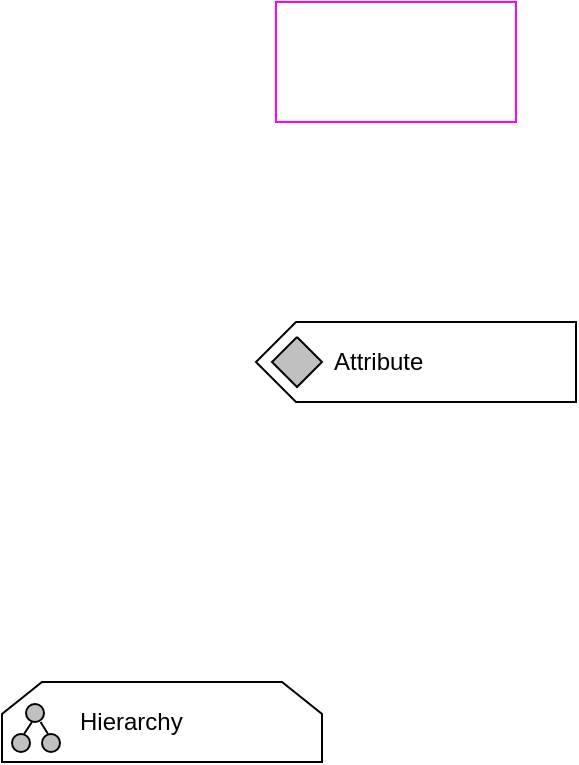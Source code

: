 <mxfile version="24.8.6">
  <diagram name="Seite-1" id="0onatSXtyP5laQ5rW4-e">
    <mxGraphModel dx="2586" dy="1394" grid="1" gridSize="10" guides="1" tooltips="1" connect="1" arrows="1" fold="1" page="1" pageScale="1" pageWidth="827" pageHeight="1169" math="0" shadow="0">
      <root>
        <mxCell id="0" />
        <mxCell id="1" parent="0" />
        <UserObject label="" tooltip="ADAPT Attribute" id="Rz3kJNe1dUq2-AD2Y0t0-1">
          <mxCell style="group" parent="1" vertex="1" connectable="0">
            <mxGeometry x="150" y="270" width="160" height="40" as="geometry" />
          </mxCell>
        </UserObject>
        <mxCell id="Rz3kJNe1dUq2-AD2Y0t0-2" value="Attribute" style="shape=singleArrow;direction=west;whiteSpace=wrap;html=1;arrowWidth=1;arrowSize=0.125;align=left;spacingLeft=37;" parent="Rz3kJNe1dUq2-AD2Y0t0-1" vertex="1">
          <mxGeometry width="160" height="40" as="geometry" />
        </mxCell>
        <mxCell id="Rz3kJNe1dUq2-AD2Y0t0-3" style="vsdxID=7;fillColor=#C0C0C0;gradientColor=none;shape=stencil(nZBNDoQgDIVP0z3SeALFe5iI0gwDBvHv9kIaM+rCxezea7++pA+wmkw7apBiisF/9EpdNIA1SEnO6EAxKUAFWPU+6CH42XXsxzaTWX39khM2vitFPpFiZ8uuYdKSu5B3sHwhH5mFeGHP5R+5NzKJ34s9WcsNXffPStKI60R1AA==);strokeColor=#000000;spacingTop=-3;spacingBottom=-3;spacingLeft=-3;spacingRight=-3;points=[];labelBackgroundColor=none;rounded=0;html=1;whiteSpace=wrap;" parent="Rz3kJNe1dUq2-AD2Y0t0-1" vertex="1">
          <mxGeometry x="8" y="7.5" width="25" height="25" as="geometry" />
        </mxCell>
        <UserObject label="" tooltip="ADAPT Hierarchy" id="Rz3kJNe1dUq2-AD2Y0t0-4">
          <mxCell style="group" parent="1" vertex="1" connectable="0">
            <mxGeometry x="23" y="450" width="160" height="40" as="geometry" />
          </mxCell>
        </UserObject>
        <mxCell id="Rz3kJNe1dUq2-AD2Y0t0-5" value="Hierarchy" style="shape=loopLimit;whiteSpace=wrap;html=1;size=20;verticalAlign=middle;spacingLeft=37;align=left;" parent="Rz3kJNe1dUq2-AD2Y0t0-4" vertex="1">
          <mxGeometry width="160" height="40" as="geometry" />
        </mxCell>
        <mxCell id="Rz3kJNe1dUq2-AD2Y0t0-6" value="" style="group" parent="Rz3kJNe1dUq2-AD2Y0t0-4" vertex="1" connectable="0">
          <mxGeometry x="5" y="11" width="24" height="24" as="geometry" />
        </mxCell>
        <mxCell id="Rz3kJNe1dUq2-AD2Y0t0-7" style="vsdxID=8;fillColor=#C0C0C0;gradientColor=none;shape=stencil(rVFBDsIwDHtNj5VCK14wxj8ilm0VZZ3SAuX3tAoIBhwQ4mbHjhMlyjZxxJmUgZg47OnsujQqu1HGuGkkdqkgZVtlmz4wDRyOUyd8xuqs6BBONSFLH9QOAxdha6FbcSLvisR5oQEvvfegFXyMgqwxu6g5JEwuTIupHnkgXcbo3uNwyxEpnonmt/Ivi/1nLfhirQIeZ+6d9/KlZ/31LaUkL7XtFQ==);strokeColor=#000000;spacingTop=-3;spacingBottom=-3;spacingLeft=-3;spacingRight=-3;points=[];labelBackgroundColor=none;rounded=0;html=1;whiteSpace=wrap;" parent="Rz3kJNe1dUq2-AD2Y0t0-6" vertex="1">
          <mxGeometry y="15" width="9" height="9" as="geometry" />
        </mxCell>
        <mxCell id="Rz3kJNe1dUq2-AD2Y0t0-8" style="vsdxID=9;fillColor=#C0C0C0;gradientColor=none;shape=stencil(rVFBDsIwDHtNj5VCK14wxj8ilm0VZZ3SAuX3tAoIBhwQ4mbHjhMlyjZxxJmUgZg47OnsujQqu1HGuGkkdqkgZVtlmz4wDRyOUyd8xuqs6BBONSFLH9QOAxdha6FbcSLvisR5oQEvvfegFXyMgqwxu6g5JEwuTIupHnkgXcbo3uNwyxEpnonmt/Ivi/1nLfhirQIeZ+6d9/KlZ/31LaUkL7XtFQ==);strokeColor=#000000;spacingTop=-3;spacingBottom=-3;spacingLeft=-3;spacingRight=-3;points=[];labelBackgroundColor=none;rounded=0;html=1;whiteSpace=wrap;" parent="Rz3kJNe1dUq2-AD2Y0t0-6" vertex="1">
          <mxGeometry x="15" y="15" width="9" height="9" as="geometry" />
        </mxCell>
        <mxCell id="Rz3kJNe1dUq2-AD2Y0t0-9" style="vsdxID=10;fillColor=#C0C0C0;gradientColor=none;shape=stencil(rVFBDsIwDHtNj5VCK14wxj8ilm0VZZ3SAuX3tAoIBhwQ4mbHjhMlyjZxxJmUgZg47OnsujQqu1HGuGkkdqkgZVtlmz4wDRyOUyd8xuqs6BBONSFLH9QOAxdha6FbcSLvisR5oQEvvfegFXyMgqwxu6g5JEwuTIupHnkgXcbo3uNwyxEpnonmt/Ivi/1nLfhirQIeZ+6d9/KlZ/31LaUkL7XtFQ==);strokeColor=#000000;spacingTop=-3;spacingBottom=-3;spacingLeft=-3;spacingRight=-3;points=[];labelBackgroundColor=none;rounded=0;html=1;whiteSpace=wrap;" parent="Rz3kJNe1dUq2-AD2Y0t0-6" vertex="1">
          <mxGeometry x="7" width="9" height="9" as="geometry" />
        </mxCell>
        <mxCell id="Rz3kJNe1dUq2-AD2Y0t0-10" value="" style="vsdxID=11;edgeStyle=none;startArrow=none;endArrow=none;startSize=5;endSize=5;strokeColor=#000000;spacingTop=-3;spacingBottom=-3;spacingLeft=-3;spacingRight=-3;verticalAlign=middle;html=1;labelBackgroundColor=none;rounded=0;" parent="Rz3kJNe1dUq2-AD2Y0t0-6" edge="1">
          <mxGeometry relative="1" as="geometry">
            <Array as="points" />
            <mxPoint x="6" y="15" as="sourcePoint" />
            <mxPoint x="10" y="9" as="targetPoint" />
          </mxGeometry>
        </mxCell>
        <mxCell id="Rz3kJNe1dUq2-AD2Y0t0-11" value="" style="vsdxID=12;edgeStyle=none;startArrow=none;endArrow=none;startSize=5;endSize=5;strokeColor=#000000;spacingTop=-3;spacingBottom=-3;spacingLeft=-3;spacingRight=-3;verticalAlign=middle;html=1;labelBackgroundColor=none;rounded=0;" parent="Rz3kJNe1dUq2-AD2Y0t0-6" target="Rz3kJNe1dUq2-AD2Y0t0-9" edge="1">
          <mxGeometry relative="1" as="geometry">
            <Array as="points" />
            <mxPoint x="18" y="15" as="sourcePoint" />
            <mxPoint x="15" y="9" as="targetPoint" />
          </mxGeometry>
        </mxCell>
        <mxCell id="Rz3kJNe1dUq2-AD2Y0t0-12" value="" style="rounded=0;whiteSpace=wrap;html=1;strokeColor=#FF00FF;" parent="1" vertex="1">
          <mxGeometry x="160" y="110" width="120" height="60" as="geometry" />
        </mxCell>
      </root>
    </mxGraphModel>
  </diagram>
</mxfile>
